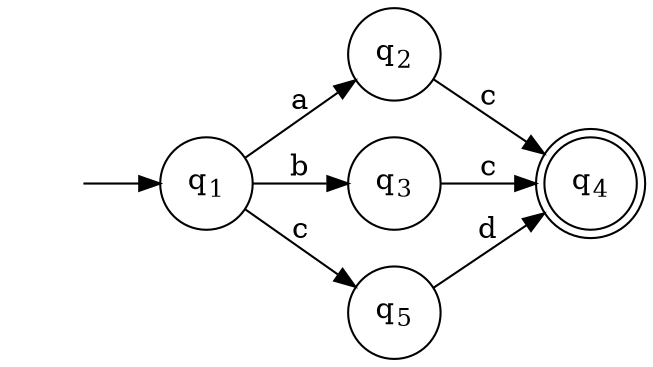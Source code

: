 digraph finite_state_machine {
    node [label="", shape=circle];
 
    ss[style="invis"];

    s1[label=<q<sub>1</sub>>];
    s2[label=<q<sub>2</sub>>];
    s3[label=<q<sub>3</sub>>];
    s4[label=<q<sub>4</sub>>,shape="doublecircle"];
    s5[label=<q<sub>5</sub>>];
    
    
    ss -> s1;
    
    s1 -> s2[label="a"];
    s1 -> s3[label="b"];
    s1 -> s5[label="c"];
    s2 -> s4[label="c"];
    s3 -> s4[label="c"];
    s5 -> s4[label="d"];


    rankdir="LR"

}
